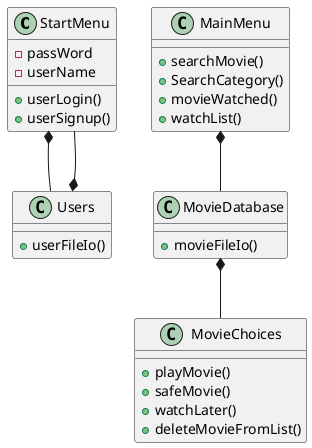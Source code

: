 @startuml
class StartMenu
StartMenu : -passWord
StartMenu : -userName
StartMenu : + userLogin()
StartMenu : + userSignup()

class MainMenu
MainMenu : +searchMovie()
MainMenu : +SearchCategory()
MainMenu : +movieWatched()
MainMenu : +watchList()

class Users
Users : +userFileIo()

class MovieDatabase
MovieDatabase : +movieFileIo()

class MovieChoices
MovieChoices : +playMovie()
MovieChoices : +safeMovie()
MovieChoices : +watchLater()
MovieChoices : +deleteMovieFromList()


MainMenu *-- MovieDatabase
MovieDatabase *-- MovieChoices
StartMenu *-- Users
StartMenu --* Users


@enduml